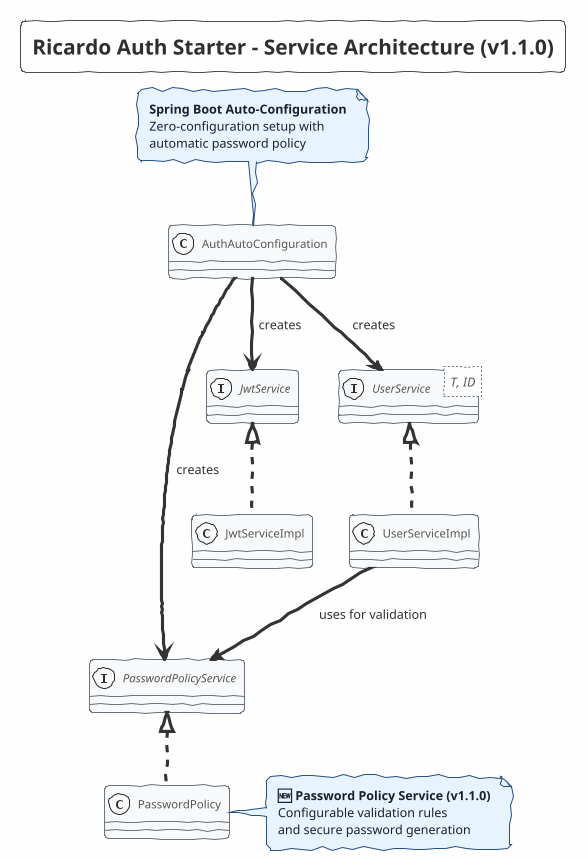 @startuml Auth Starter - Service Architecture

!theme sketchy-outline
skinparam backgroundColor #FEFEFE
skinparam classBackgroundColor #F8F9FA
skinparam classBorderColor #6C757D
skinparam noteBackgroundColor #E8F4FD
skinparam noteBorderColor #2C5282
skinparam noteFontColor #1A202C

title Ricardo Auth Starter - Service Architecture (v1.1.0)

interface "UserService<T, ID>" as UserService
interface JwtService
interface PasswordPolicyService
class UserServiceImpl
class JwtServiceImpl
class PasswordPolicy
class AuthAutoConfiguration

UserServiceImpl .up.|> UserService
JwtServiceImpl .up.|> JwtService
PasswordPolicy .up.|> PasswordPolicyService
AuthAutoConfiguration --> UserService : creates
AuthAutoConfiguration --> JwtService : creates
AuthAutoConfiguration --> PasswordPolicyService : creates
UserServiceImpl --> PasswordPolicyService : uses for validation

note top of AuthAutoConfiguration
  **Spring Boot Auto-Configuration**
  Zero-configuration setup with
  automatic password policy
end note

note right of PasswordPolicy
  **🆕 Password Policy Service (v1.1.0)**
  Configurable validation rules
  and secure password generation
end note

@enduml
